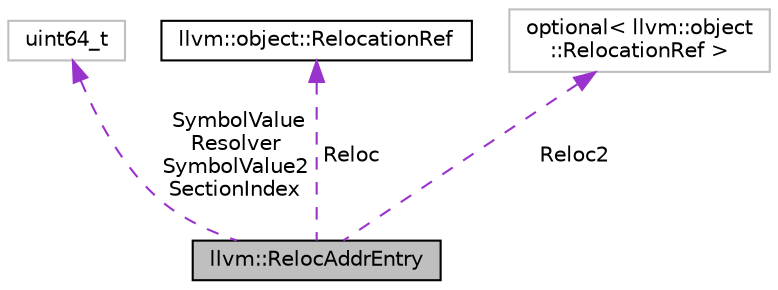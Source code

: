 digraph "llvm::RelocAddrEntry"
{
 // LATEX_PDF_SIZE
  bgcolor="transparent";
  edge [fontname="Helvetica",fontsize="10",labelfontname="Helvetica",labelfontsize="10"];
  node [fontname="Helvetica",fontsize="10",shape=record];
  Node1 [label="llvm::RelocAddrEntry",height=0.2,width=0.4,color="black", fillcolor="grey75", style="filled", fontcolor="black",tooltip="RelocAddrEntry contains relocated value and section index."];
  Node2 -> Node1 [dir="back",color="darkorchid3",fontsize="10",style="dashed",label=" SymbolValue\nResolver\nSymbolValue2\nSectionIndex" ,fontname="Helvetica"];
  Node2 [label="uint64_t",height=0.2,width=0.4,color="grey75",tooltip=" "];
  Node3 -> Node1 [dir="back",color="darkorchid3",fontsize="10",style="dashed",label=" Reloc" ,fontname="Helvetica"];
  Node3 [label="llvm::object::RelocationRef",height=0.2,width=0.4,color="black",URL="$classllvm_1_1object_1_1RelocationRef.html",tooltip="This is a value type class that represents a single relocation in the list of relocations in the obje..."];
  Node4 -> Node1 [dir="back",color="darkorchid3",fontsize="10",style="dashed",label=" Reloc2" ,fontname="Helvetica"];
  Node4 [label="optional\< llvm::object\l::RelocationRef \>",height=0.2,width=0.4,color="grey75",tooltip=" "];
}
